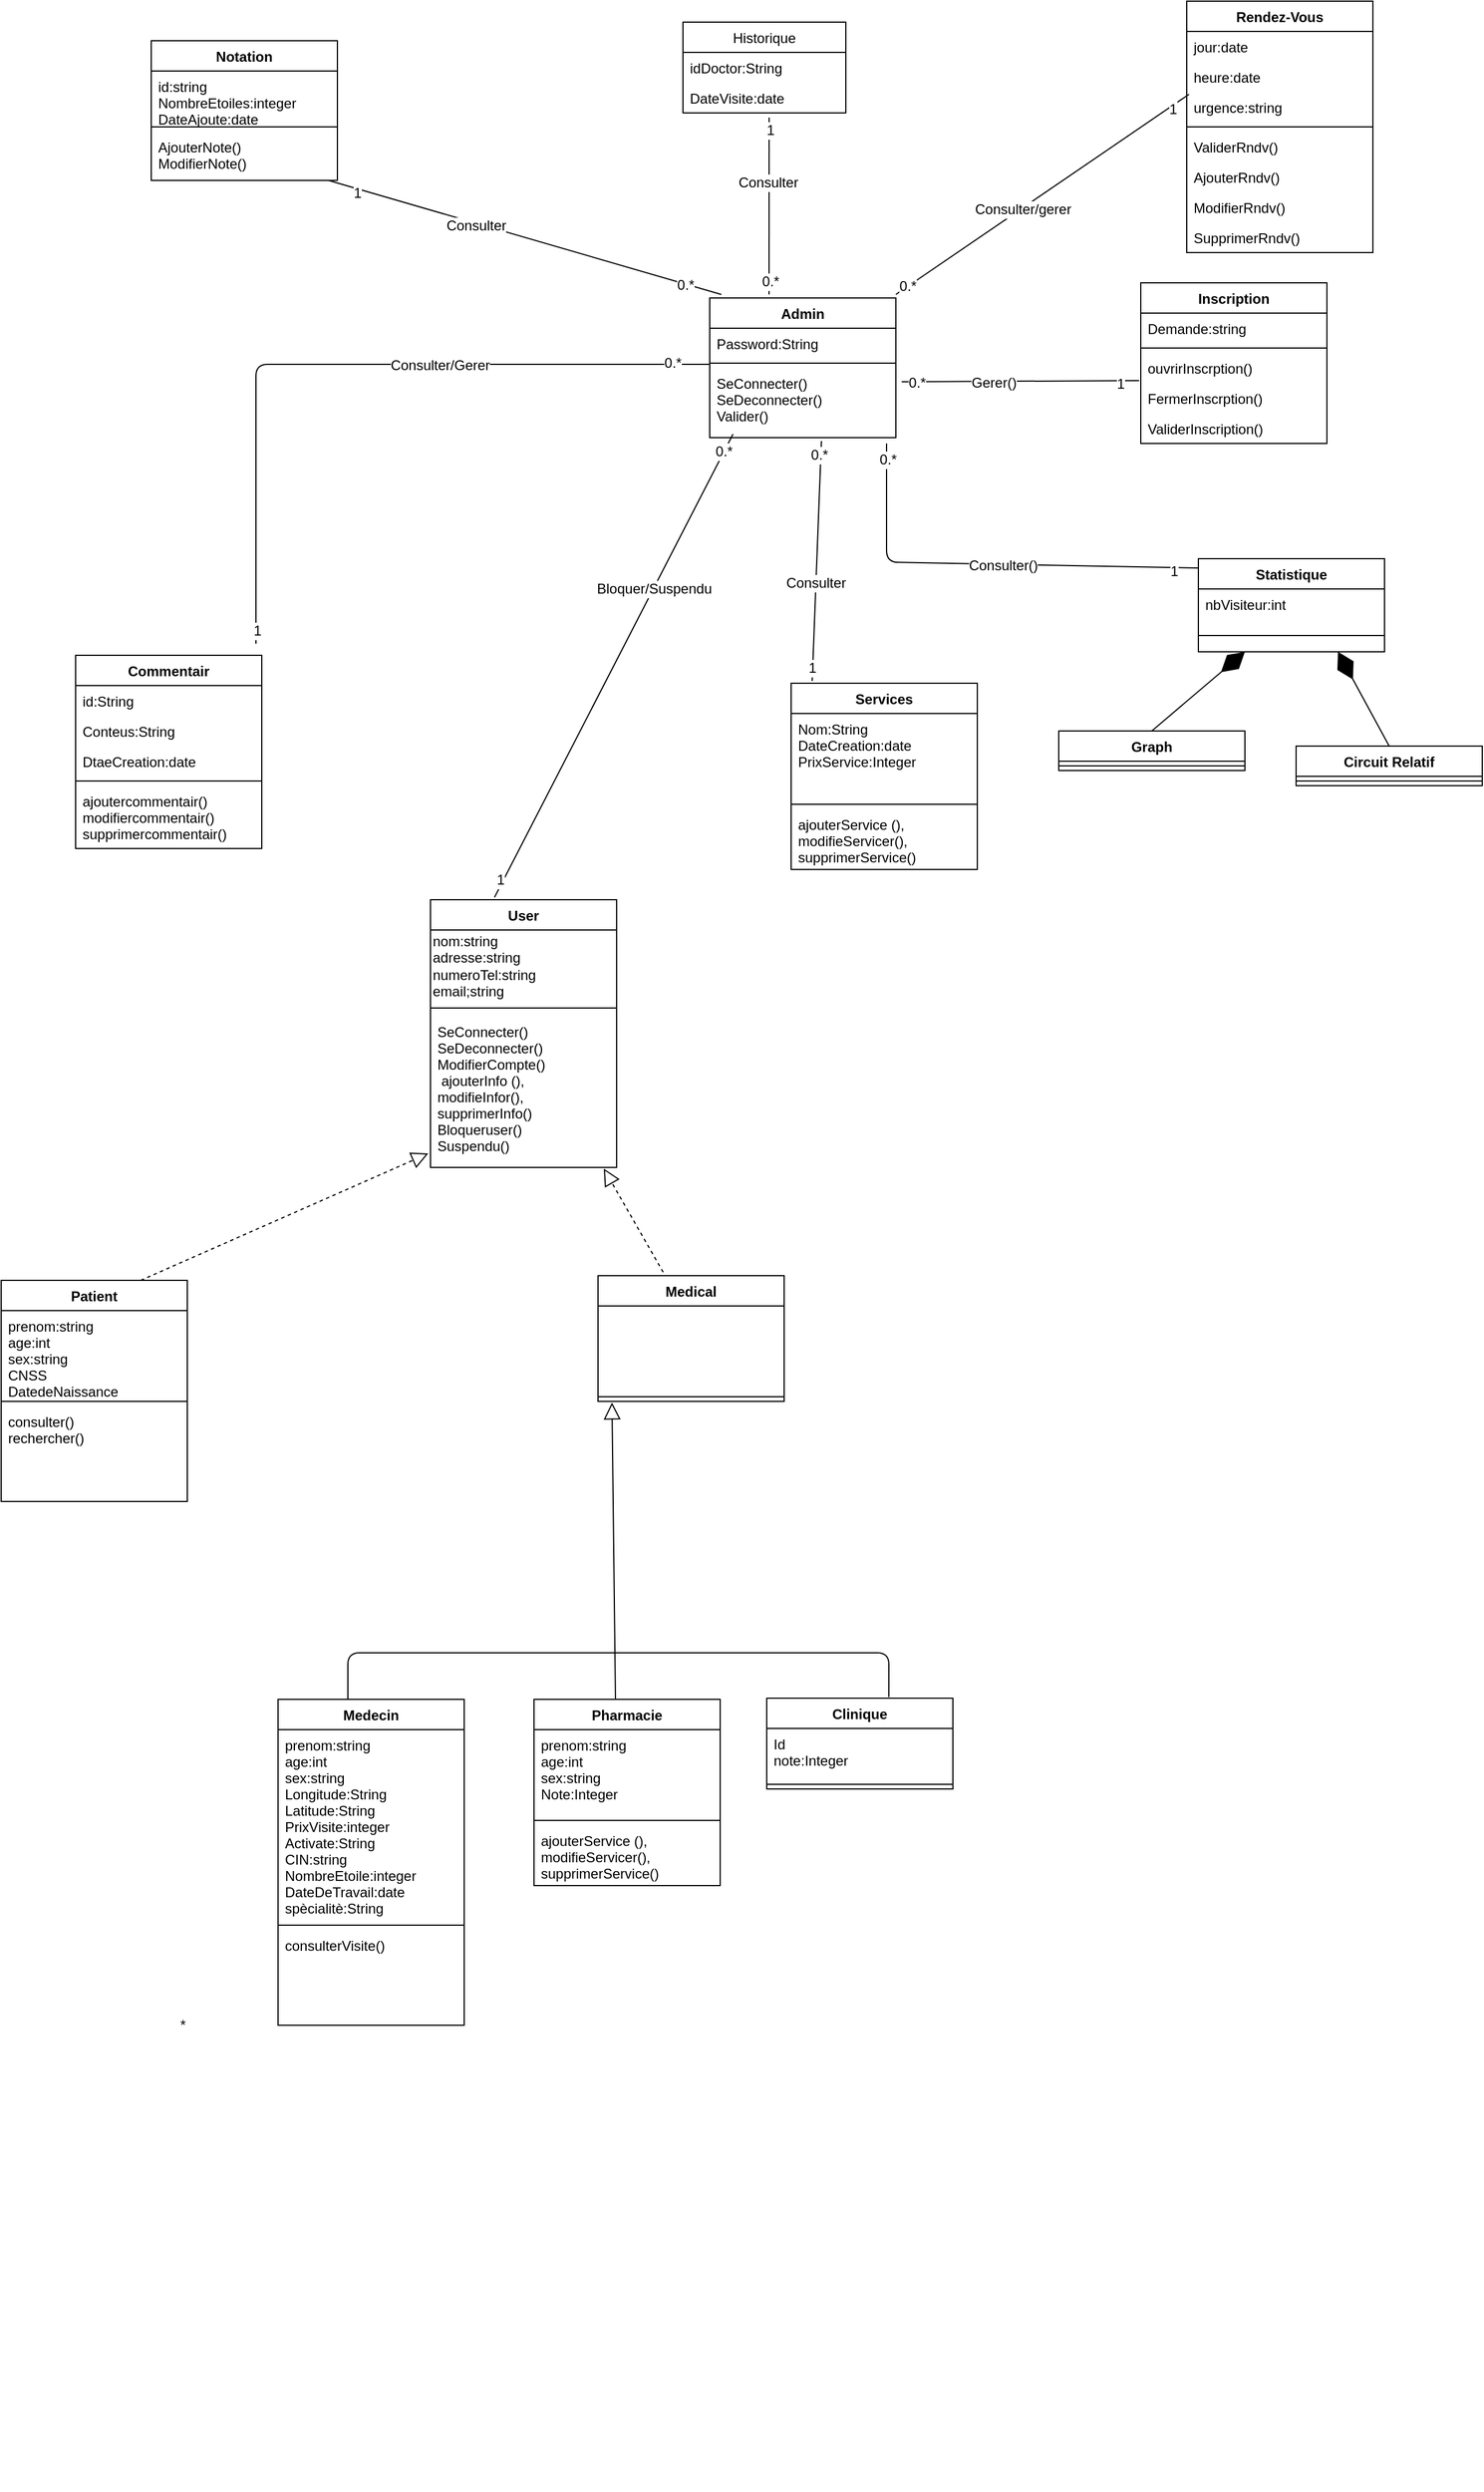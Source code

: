 <mxfile version="11.0.8" type="device"><diagram id="AbcikYuIXjA9GkP6av8K" name="Page-1"><mxGraphModel dx="2170" dy="2434" grid="1" gridSize="10" guides="1" tooltips="1" connect="1" arrows="1" fold="1" page="1" pageScale="1" pageWidth="827" pageHeight="1169" background="#ffffff" math="0" shadow="0"><root><mxCell id="0"/><mxCell id="1" parent="0"/><mxCell id="158" value="Admin" style="swimlane;fontStyle=1;align=center;verticalAlign=top;childLayout=stackLayout;horizontal=1;startSize=26;horizontalStack=0;resizeParent=1;resizeParentMax=0;resizeLast=0;collapsible=1;marginBottom=0;" parent="1" vertex="1"><mxGeometry x="710" y="-747" width="160" height="120" as="geometry"/></mxCell><mxCell id="159" value="Password:String" style="text;strokeColor=none;fillColor=none;align=left;verticalAlign=top;spacingLeft=4;spacingRight=4;overflow=hidden;rotatable=0;points=[[0,0.5],[1,0.5]];portConstraint=eastwest;" parent="158" vertex="1"><mxGeometry y="26" width="160" height="26" as="geometry"/></mxCell><mxCell id="160" value="" style="line;strokeWidth=1;fillColor=none;align=left;verticalAlign=middle;spacingTop=-1;spacingLeft=3;spacingRight=3;rotatable=0;labelPosition=right;points=[];portConstraint=eastwest;" parent="158" vertex="1"><mxGeometry y="52" width="160" height="8" as="geometry"/></mxCell><mxCell id="161" value="SeConnecter()&#10;SeDeconnecter()&#10;Valider()" style="text;strokeColor=none;fillColor=none;align=left;verticalAlign=top;spacingLeft=4;spacingRight=4;overflow=hidden;rotatable=0;points=[[0,0.5],[1,0.5]];portConstraint=eastwest;" parent="158" vertex="1"><mxGeometry y="60" width="160" height="60" as="geometry"/></mxCell><mxCell id="194" value="*" style="text;html=1;resizable=0;points=[];autosize=1;align=left;verticalAlign=top;spacingTop=-4;" parent="1" vertex="1"><mxGeometry x="253" y="727" width="20" height="20" as="geometry"/></mxCell><mxCell id="198" value="Services&#10;" style="swimlane;fontStyle=1;align=center;verticalAlign=top;childLayout=stackLayout;horizontal=1;startSize=26;horizontalStack=0;resizeParent=1;resizeParentMax=0;resizeLast=0;collapsible=1;marginBottom=0;" parent="1" vertex="1"><mxGeometry x="780" y="-416" width="160" height="160" as="geometry"/></mxCell><mxCell id="199" value="Nom:String&#10;DateCreation:date&#10;PrixService:Integer&#10;" style="text;strokeColor=none;fillColor=none;align=left;verticalAlign=top;spacingLeft=4;spacingRight=4;overflow=hidden;rotatable=0;points=[[0,0.5],[1,0.5]];portConstraint=eastwest;" parent="198" vertex="1"><mxGeometry y="26" width="160" height="74" as="geometry"/></mxCell><mxCell id="200" value="" style="line;strokeWidth=1;fillColor=none;align=left;verticalAlign=middle;spacingTop=-1;spacingLeft=3;spacingRight=3;rotatable=0;labelPosition=right;points=[];portConstraint=eastwest;" parent="198" vertex="1"><mxGeometry y="100" width="160" height="8" as="geometry"/></mxCell><mxCell id="201" value="ajouterService (),&#10;modifieServicer(),&#10;supprimerService()&#10;&#10;" style="text;strokeColor=none;fillColor=none;align=left;verticalAlign=top;spacingLeft=4;spacingRight=4;overflow=hidden;rotatable=0;points=[[0,0.5],[1,0.5]];portConstraint=eastwest;" parent="198" vertex="1"><mxGeometry y="108" width="160" height="52" as="geometry"/></mxCell><mxCell id="206" value="Commentair" style="swimlane;fontStyle=1;align=center;verticalAlign=top;childLayout=stackLayout;horizontal=1;startSize=26;horizontalStack=0;resizeParent=1;resizeParentMax=0;resizeLast=0;collapsible=1;marginBottom=0;" parent="1" vertex="1"><mxGeometry x="165" y="-440" width="160" height="166" as="geometry"/></mxCell><mxCell id="207" value="id:String&#10;" style="text;strokeColor=none;fillColor=none;align=left;verticalAlign=top;spacingLeft=4;spacingRight=4;overflow=hidden;rotatable=0;points=[[0,0.5],[1,0.5]];portConstraint=eastwest;" parent="206" vertex="1"><mxGeometry y="26" width="160" height="26" as="geometry"/></mxCell><mxCell id="208" value="Conteus:String&#10;" style="text;strokeColor=none;fillColor=none;align=left;verticalAlign=top;spacingLeft=4;spacingRight=4;overflow=hidden;rotatable=0;points=[[0,0.5],[1,0.5]];portConstraint=eastwest;" parent="206" vertex="1"><mxGeometry y="52" width="160" height="26" as="geometry"/></mxCell><mxCell id="209" value="DtaeCreation:date&#10;" style="text;strokeColor=none;fillColor=none;align=left;verticalAlign=top;spacingLeft=4;spacingRight=4;overflow=hidden;rotatable=0;points=[[0,0.5],[1,0.5]];portConstraint=eastwest;" parent="206" vertex="1"><mxGeometry y="78" width="160" height="26" as="geometry"/></mxCell><mxCell id="210" value="" style="line;strokeWidth=1;fillColor=none;align=left;verticalAlign=middle;spacingTop=-1;spacingLeft=3;spacingRight=3;rotatable=0;labelPosition=right;points=[];portConstraint=eastwest;" parent="206" vertex="1"><mxGeometry y="104" width="160" height="8" as="geometry"/></mxCell><mxCell id="211" value="ajoutercommentair()&#10;modifiercommentair()&#10;supprimercommentair()" style="text;strokeColor=none;fillColor=none;align=left;verticalAlign=top;spacingLeft=4;spacingRight=4;overflow=hidden;rotatable=0;points=[[0,0.5],[1,0.5]];portConstraint=eastwest;" parent="206" vertex="1"><mxGeometry y="112" width="160" height="54" as="geometry"/></mxCell><mxCell id="220" value="Notation" style="swimlane;fontStyle=1;align=center;verticalAlign=top;childLayout=stackLayout;horizontal=1;startSize=26;horizontalStack=0;resizeParent=1;resizeParentMax=0;resizeLast=0;collapsible=1;marginBottom=0;" parent="1" vertex="1"><mxGeometry x="230" y="-968" width="160" height="120" as="geometry"/></mxCell><mxCell id="221" value="id:string&#10;NombreEtoiles:integer&#10;DateAjoute:date&#10;" style="text;strokeColor=none;fillColor=none;align=left;verticalAlign=top;spacingLeft=4;spacingRight=4;overflow=hidden;rotatable=0;points=[[0,0.5],[1,0.5]];portConstraint=eastwest;" parent="220" vertex="1"><mxGeometry y="26" width="160" height="44" as="geometry"/></mxCell><mxCell id="222" value="" style="line;strokeWidth=1;fillColor=none;align=left;verticalAlign=middle;spacingTop=-1;spacingLeft=3;spacingRight=3;rotatable=0;labelPosition=right;points=[];portConstraint=eastwest;" parent="220" vertex="1"><mxGeometry y="70" width="160" height="8" as="geometry"/></mxCell><mxCell id="223" value="AjouterNote()&#10;ModifierNote()&#10;" style="text;strokeColor=none;fillColor=none;align=left;verticalAlign=top;spacingLeft=4;spacingRight=4;overflow=hidden;rotatable=0;points=[[0,0.5],[1,0.5]];portConstraint=eastwest;" parent="220" vertex="1"><mxGeometry y="78" width="160" height="42" as="geometry"/></mxCell><mxCell id="234" value="Historique" style="swimlane;fontStyle=0;childLayout=stackLayout;horizontal=1;startSize=26;fillColor=none;horizontalStack=0;resizeParent=1;resizeParentMax=0;resizeLast=0;collapsible=1;marginBottom=0;" parent="1" vertex="1"><mxGeometry x="687" y="-984" width="140" height="78" as="geometry"/></mxCell><mxCell id="235" value="idDoctor:String" style="text;strokeColor=none;fillColor=none;align=left;verticalAlign=top;spacingLeft=4;spacingRight=4;overflow=hidden;rotatable=0;points=[[0,0.5],[1,0.5]];portConstraint=eastwest;" parent="234" vertex="1"><mxGeometry y="26" width="140" height="26" as="geometry"/></mxCell><mxCell id="236" value="DateVisite:date" style="text;strokeColor=none;fillColor=none;align=left;verticalAlign=top;spacingLeft=4;spacingRight=4;overflow=hidden;rotatable=0;points=[[0,0.5],[1,0.5]];portConstraint=eastwest;" parent="234" vertex="1"><mxGeometry y="52" width="140" height="26" as="geometry"/></mxCell><mxCell id="239" value="Statistique&#10;" style="swimlane;fontStyle=1;align=center;verticalAlign=top;childLayout=stackLayout;horizontal=1;startSize=26;horizontalStack=0;resizeParent=1;resizeParentMax=0;resizeLast=0;collapsible=1;marginBottom=0;" parent="1" vertex="1"><mxGeometry x="1130" y="-523" width="160" height="80" as="geometry"/></mxCell><mxCell id="240" value="nbVisiteur:int&#10;" style="text;strokeColor=none;fillColor=none;align=left;verticalAlign=top;spacingLeft=4;spacingRight=4;overflow=hidden;rotatable=0;points=[[0,0.5],[1,0.5]];portConstraint=eastwest;" parent="239" vertex="1"><mxGeometry y="26" width="160" height="26" as="geometry"/></mxCell><mxCell id="241" value="" style="line;strokeWidth=1;fillColor=none;align=left;verticalAlign=middle;spacingTop=-1;spacingLeft=3;spacingRight=3;rotatable=0;labelPosition=right;points=[];portConstraint=eastwest;" parent="239" vertex="1"><mxGeometry y="52" width="160" height="28" as="geometry"/></mxCell><mxCell id="242" value="Circuit Relatif" style="swimlane;fontStyle=1;align=center;verticalAlign=top;childLayout=stackLayout;horizontal=1;startSize=26;horizontalStack=0;resizeParent=1;resizeParentMax=0;resizeLast=0;collapsible=1;marginBottom=0;" parent="1" vertex="1"><mxGeometry x="1214" y="-362" width="160" height="34" as="geometry"/></mxCell><mxCell id="243" value="" style="line;strokeWidth=1;fillColor=none;align=left;verticalAlign=middle;spacingTop=-1;spacingLeft=3;spacingRight=3;rotatable=0;labelPosition=right;points=[];portConstraint=eastwest;" parent="242" vertex="1"><mxGeometry y="26" width="160" height="8" as="geometry"/></mxCell><mxCell id="244" value="" style="endArrow=diamondThin;endFill=1;endSize=24;html=1;entryX=0.75;entryY=1;entryDx=0;entryDy=0;exitX=0.5;exitY=0;exitDx=0;exitDy=0;" parent="1" source="242" target="239" edge="1"><mxGeometry width="160" relative="1" as="geometry"><mxPoint x="1250" y="-405" as="sourcePoint"/><mxPoint x="1410" y="-405" as="targetPoint"/></mxGeometry></mxCell><mxCell id="245" value="" style="endArrow=diamondThin;endFill=1;endSize=24;html=1;exitX=0.5;exitY=0;exitDx=0;exitDy=0;entryX=0.25;entryY=1;entryDx=0;entryDy=0;" parent="1" source="246" target="239" edge="1"><mxGeometry width="160" relative="1" as="geometry"><mxPoint x="1080" y="-415" as="sourcePoint"/><mxPoint x="1240" y="-415" as="targetPoint"/></mxGeometry></mxCell><mxCell id="246" value="Graph " style="swimlane;fontStyle=1;align=center;verticalAlign=top;childLayout=stackLayout;horizontal=1;startSize=26;horizontalStack=0;resizeParent=1;resizeParentMax=0;resizeLast=0;collapsible=1;marginBottom=0;" parent="1" vertex="1"><mxGeometry x="1010" y="-375" width="160" height="34" as="geometry"/></mxCell><mxCell id="247" value="" style="line;strokeWidth=1;fillColor=none;align=left;verticalAlign=middle;spacingTop=-1;spacingLeft=3;spacingRight=3;rotatable=0;labelPosition=right;points=[];portConstraint=eastwest;" parent="246" vertex="1"><mxGeometry y="26" width="160" height="8" as="geometry"/></mxCell><mxCell id="268" value="" style="endArrow=none;html=1;strokeWidth=1;entryX=0;entryY=1.192;entryPerimeter=0;" parent="1" target="159" edge="1"><mxGeometry width="50" height="50" relative="1" as="geometry"><mxPoint x="320" y="-450" as="sourcePoint"/><mxPoint x="520" y="-690" as="targetPoint"/><Array as="points"><mxPoint x="320" y="-690"/></Array></mxGeometry></mxCell><mxCell id="269" value="Consulter/Gerer" style="text;html=1;resizable=0;points=[];align=center;verticalAlign=middle;labelBackgroundColor=#ffffff;" parent="268" vertex="1" connectable="0"><mxGeometry x="0.264" y="-1" relative="1" as="geometry"><mxPoint as="offset"/></mxGeometry></mxCell><mxCell id="298" value="1" style="text;html=1;resizable=0;points=[];align=center;verticalAlign=middle;labelBackgroundColor=#ffffff;" parent="268" vertex="1" connectable="0"><mxGeometry x="-0.965" y="-1" relative="1" as="geometry"><mxPoint as="offset"/></mxGeometry></mxCell><mxCell id="299" value="0.*" style="text;html=1;resizable=0;points=[];align=center;verticalAlign=middle;labelBackgroundColor=#ffffff;" parent="268" vertex="1" connectable="0"><mxGeometry x="0.898" y="1" relative="1" as="geometry"><mxPoint as="offset"/></mxGeometry></mxCell><mxCell id="270" value="Inscription" style="swimlane;fontStyle=1;align=center;verticalAlign=top;childLayout=stackLayout;horizontal=1;startSize=26;horizontalStack=0;resizeParent=1;resizeParentMax=0;resizeLast=0;collapsible=1;marginBottom=0;" parent="1" vertex="1"><mxGeometry x="1080.5" y="-760" width="160" height="138" as="geometry"/></mxCell><mxCell id="271" value="Demande:string" style="text;strokeColor=none;fillColor=none;align=left;verticalAlign=top;spacingLeft=4;spacingRight=4;overflow=hidden;rotatable=0;points=[[0,0.5],[1,0.5]];portConstraint=eastwest;" parent="270" vertex="1"><mxGeometry y="26" width="160" height="26" as="geometry"/></mxCell><mxCell id="272" value="" style="line;strokeWidth=1;fillColor=none;align=left;verticalAlign=middle;spacingTop=-1;spacingLeft=3;spacingRight=3;rotatable=0;labelPosition=right;points=[];portConstraint=eastwest;" parent="270" vertex="1"><mxGeometry y="52" width="160" height="8" as="geometry"/></mxCell><mxCell id="273" value="ouvrirInscrption()" style="text;strokeColor=none;fillColor=none;align=left;verticalAlign=top;spacingLeft=4;spacingRight=4;overflow=hidden;rotatable=0;points=[[0,0.5],[1,0.5]];portConstraint=eastwest;" parent="270" vertex="1"><mxGeometry y="60" width="160" height="26" as="geometry"/></mxCell><mxCell id="274" value="FermerInscrption()" style="text;strokeColor=none;fillColor=none;align=left;verticalAlign=top;spacingLeft=4;spacingRight=4;overflow=hidden;rotatable=0;points=[[0,0.5],[1,0.5]];portConstraint=eastwest;" parent="270" vertex="1"><mxGeometry y="86" width="160" height="26" as="geometry"/></mxCell><mxCell id="275" value="ValiderInscription()" style="text;strokeColor=none;fillColor=none;align=left;verticalAlign=top;spacingLeft=4;spacingRight=4;overflow=hidden;rotatable=0;points=[[0,0.5],[1,0.5]];portConstraint=eastwest;" parent="270" vertex="1"><mxGeometry y="112" width="160" height="26" as="geometry"/></mxCell><mxCell id="276" value="" style="endArrow=none;html=1;strokeWidth=1;exitX=1.031;exitY=0.2;exitPerimeter=0;entryX=-0.009;entryY=0.923;entryPerimeter=0;" parent="1" source="161" target="273" edge="1"><mxGeometry width="50" height="50" relative="1" as="geometry"><mxPoint x="890" y="-640" as="sourcePoint"/><mxPoint x="940" y="-690" as="targetPoint"/></mxGeometry></mxCell><mxCell id="277" value="Gerer()" style="text;html=1;resizable=0;points=[];align=center;verticalAlign=middle;labelBackgroundColor=#ffffff;" parent="276" vertex="1" connectable="0"><mxGeometry x="-0.226" y="-1" relative="1" as="geometry"><mxPoint as="offset"/></mxGeometry></mxCell><mxCell id="300" value="0.*" style="text;html=1;resizable=0;points=[];align=center;verticalAlign=middle;labelBackgroundColor=#ffffff;" parent="276" vertex="1" connectable="0"><mxGeometry x="-0.873" y="-1" relative="1" as="geometry"><mxPoint as="offset"/></mxGeometry></mxCell><mxCell id="301" value="1" style="text;html=1;resizable=0;points=[];align=center;verticalAlign=middle;labelBackgroundColor=#ffffff;" parent="276" vertex="1" connectable="0"><mxGeometry x="0.843" y="-3" relative="1" as="geometry"><mxPoint as="offset"/></mxGeometry></mxCell><mxCell id="278" value="" style="endArrow=none;html=1;strokeWidth=1;entryX=0.95;entryY=1.083;entryPerimeter=0;exitX=0;exitY=0.1;exitPerimeter=0;" parent="1" source="239" target="161" edge="1"><mxGeometry width="50" height="50" relative="1" as="geometry"><mxPoint x="862" y="-500" as="sourcePoint"/><mxPoint x="930" y="-600" as="targetPoint"/><Array as="points"><mxPoint x="862" y="-520"/></Array></mxGeometry></mxCell><mxCell id="280" value="Consulter()" style="text;html=1;resizable=0;points=[];align=center;verticalAlign=middle;labelBackgroundColor=#ffffff;" parent="278" vertex="1" connectable="0"><mxGeometry x="-0.092" y="1" relative="1" as="geometry"><mxPoint as="offset"/></mxGeometry></mxCell><mxCell id="302" value="1" style="text;html=1;resizable=0;points=[];align=center;verticalAlign=middle;labelBackgroundColor=#ffffff;" parent="278" vertex="1" connectable="0"><mxGeometry x="-0.887" y="3" relative="1" as="geometry"><mxPoint as="offset"/></mxGeometry></mxCell><mxCell id="303" value="0.*" style="text;html=1;resizable=0;points=[];align=center;verticalAlign=middle;labelBackgroundColor=#ffffff;" parent="278" vertex="1" connectable="0"><mxGeometry x="0.924" y="-1" relative="1" as="geometry"><mxPoint as="offset"/></mxGeometry></mxCell><mxCell id="281" value="" style="endArrow=none;html=1;strokeWidth=1;" parent="1" target="223" edge="1"><mxGeometry width="50" height="50" relative="1" as="geometry"><mxPoint x="720" y="-750" as="sourcePoint"/><mxPoint x="660" y="-820" as="targetPoint"/></mxGeometry></mxCell><mxCell id="283" value="Consulter" style="text;html=1;resizable=0;points=[];align=center;verticalAlign=middle;labelBackgroundColor=#ffffff;" parent="281" vertex="1" connectable="0"><mxGeometry x="0.246" y="2" relative="1" as="geometry"><mxPoint as="offset"/></mxGeometry></mxCell><mxCell id="FqN7Azmy-nDcKVkc090a-651" value="0.*" style="text;html=1;resizable=0;points=[];align=center;verticalAlign=middle;labelBackgroundColor=#ffffff;" parent="281" vertex="1" connectable="0"><mxGeometry x="-0.818" y="1" relative="1" as="geometry"><mxPoint as="offset"/></mxGeometry></mxCell><mxCell id="FqN7Azmy-nDcKVkc090a-652" value="1" style="text;html=1;resizable=0;points=[];align=center;verticalAlign=middle;labelBackgroundColor=#ffffff;" parent="281" vertex="1" connectable="0"><mxGeometry x="0.85" y="3" relative="1" as="geometry"><mxPoint as="offset"/></mxGeometry></mxCell><mxCell id="284" value="" style="endArrow=none;html=1;strokeWidth=1;entryX=0.529;entryY=1.154;entryPerimeter=0;" parent="1" target="236" edge="1"><mxGeometry width="50" height="50" relative="1" as="geometry"><mxPoint x="761" y="-750" as="sourcePoint"/><mxPoint x="790" y="-820" as="targetPoint"/></mxGeometry></mxCell><mxCell id="285" value="Consulter" style="text;html=1;resizable=0;points=[];align=center;verticalAlign=middle;labelBackgroundColor=#ffffff;" parent="284" vertex="1" connectable="0"><mxGeometry x="0.263" y="1" relative="1" as="geometry"><mxPoint as="offset"/></mxGeometry></mxCell><mxCell id="FqN7Azmy-nDcKVkc090a-653" value="1" style="text;html=1;resizable=0;points=[];align=center;verticalAlign=middle;labelBackgroundColor=#ffffff;" parent="284" vertex="1" connectable="0"><mxGeometry x="0.855" y="-1" relative="1" as="geometry"><mxPoint as="offset"/></mxGeometry></mxCell><mxCell id="FqN7Azmy-nDcKVkc090a-654" value="0.*" style="text;html=1;resizable=0;points=[];align=center;verticalAlign=middle;labelBackgroundColor=#ffffff;" parent="284" vertex="1" connectable="0"><mxGeometry x="-0.855" y="-1" relative="1" as="geometry"><mxPoint as="offset"/></mxGeometry></mxCell><mxCell id="286" value="" style="endArrow=none;html=1;strokeWidth=1;entryX=0.013;entryY=0.813;entryPerimeter=0;" parent="1" edge="1"><mxGeometry width="50" height="50" relative="1" as="geometry"><mxPoint x="870" y="-750" as="sourcePoint"/><mxPoint x="1122" y="-922" as="targetPoint"/></mxGeometry></mxCell><mxCell id="287" value="Consulter/gerer" style="text;html=1;resizable=0;points=[];align=center;verticalAlign=middle;labelBackgroundColor=#ffffff;" parent="286" vertex="1" connectable="0"><mxGeometry x="-0.145" y="-1" relative="1" as="geometry"><mxPoint y="-1" as="offset"/></mxGeometry></mxCell><mxCell id="FqN7Azmy-nDcKVkc090a-655" value="1" style="text;html=1;resizable=0;points=[];align=center;verticalAlign=middle;labelBackgroundColor=#ffffff;" parent="286" vertex="1" connectable="0"><mxGeometry x="0.876" y="-3" relative="1" as="geometry"><mxPoint as="offset"/></mxGeometry></mxCell><mxCell id="FqN7Azmy-nDcKVkc090a-656" value="0.*" style="text;html=1;resizable=0;points=[];align=center;verticalAlign=middle;labelBackgroundColor=#ffffff;" parent="286" vertex="1" connectable="0"><mxGeometry x="-0.911" relative="1" as="geometry"><mxPoint x="-1" as="offset"/></mxGeometry></mxCell><mxCell id="FqN7Azmy-nDcKVkc090a-396" value="&#10;&#10;" style="text;strokeColor=none;fillColor=none;align=left;verticalAlign=top;spacingLeft=4;spacingRight=4;overflow=hidden;rotatable=0;points=[[0,0.5],[1,0.5]];portConstraint=eastwest;" parent="1" vertex="1"><mxGeometry x="560" y="1060" width="160" height="74" as="geometry"/></mxCell><mxCell id="FqN7Azmy-nDcKVkc090a-607" value="User" style="swimlane;fontStyle=1;align=center;verticalAlign=top;childLayout=stackLayout;horizontal=1;startSize=26;horizontalStack=0;resizeParent=1;resizeParentMax=0;resizeLast=0;collapsible=1;marginBottom=0;" parent="1" vertex="1"><mxGeometry x="470" y="-230" width="160" height="230" as="geometry"/></mxCell><mxCell id="FqN7Azmy-nDcKVkc090a-608" value="nom:string&lt;br&gt;adresse:string&lt;br&gt;numeroTel:string&lt;br&gt;email;string&lt;br&gt;" style="text;html=1;resizable=0;points=[];autosize=1;align=left;verticalAlign=top;spacingTop=-4;" parent="FqN7Azmy-nDcKVkc090a-607" vertex="1"><mxGeometry y="26" width="160" height="60" as="geometry"/></mxCell><mxCell id="FqN7Azmy-nDcKVkc090a-609" value="" style="line;strokeWidth=1;fillColor=none;align=left;verticalAlign=middle;spacingTop=-1;spacingLeft=3;spacingRight=3;rotatable=0;labelPosition=right;points=[];portConstraint=eastwest;" parent="FqN7Azmy-nDcKVkc090a-607" vertex="1"><mxGeometry y="86" width="160" height="14" as="geometry"/></mxCell><mxCell id="FqN7Azmy-nDcKVkc090a-610" value="SeConnecter()&#10;SeDeconnecter()&#10;ModifierCompte()&#10; ajouterInfo (),&#10;modifieInfor(),&#10;supprimerInfo()&#10;Bloqueruser()&#10;Suspendu()" style="text;strokeColor=none;fillColor=none;align=left;verticalAlign=top;spacingLeft=4;spacingRight=4;overflow=hidden;rotatable=0;points=[[0,0.5],[1,0.5]];portConstraint=eastwest;" parent="FqN7Azmy-nDcKVkc090a-607" vertex="1"><mxGeometry y="100" width="160" height="130" as="geometry"/></mxCell><mxCell id="FqN7Azmy-nDcKVkc090a-611" value="" style="endArrow=block;dashed=1;endFill=0;endSize=12;html=1;exitX=0.75;exitY=0;entryX=-0.012;entryY=0.908;entryPerimeter=0;" parent="1" source="FqN7Azmy-nDcKVkc090a-612" target="FqN7Azmy-nDcKVkc090a-610" edge="1"><mxGeometry width="160" relative="1" as="geometry"><mxPoint x="326" y="116" as="sourcePoint"/><mxPoint x="229" y="27" as="targetPoint"/></mxGeometry></mxCell><mxCell id="FqN7Azmy-nDcKVkc090a-612" value="Patient&#10;" style="swimlane;fontStyle=1;align=center;verticalAlign=top;childLayout=stackLayout;horizontal=1;startSize=26;horizontalStack=0;resizeParent=1;resizeParentMax=0;resizeLast=0;collapsible=1;marginBottom=0;" parent="1" vertex="1"><mxGeometry x="101" y="97" width="160" height="190" as="geometry"/></mxCell><mxCell id="FqN7Azmy-nDcKVkc090a-613" value="prenom:string&#10;age:int&#10;sex:string&#10;CNSS&#10;DatedeNaissance&#10;" style="text;strokeColor=none;fillColor=none;align=left;verticalAlign=top;spacingLeft=4;spacingRight=4;overflow=hidden;rotatable=0;points=[[0,0.5],[1,0.5]];portConstraint=eastwest;" parent="FqN7Azmy-nDcKVkc090a-612" vertex="1"><mxGeometry y="26" width="160" height="74" as="geometry"/></mxCell><mxCell id="FqN7Azmy-nDcKVkc090a-614" value="" style="line;strokeWidth=1;fillColor=none;align=left;verticalAlign=middle;spacingTop=-1;spacingLeft=3;spacingRight=3;rotatable=0;labelPosition=right;points=[];portConstraint=eastwest;" parent="FqN7Azmy-nDcKVkc090a-612" vertex="1"><mxGeometry y="100" width="160" height="8" as="geometry"/></mxCell><mxCell id="FqN7Azmy-nDcKVkc090a-615" value="consulter()&#10;rechercher()&#10;" style="text;strokeColor=none;fillColor=none;align=left;verticalAlign=top;spacingLeft=4;spacingRight=4;overflow=hidden;rotatable=0;points=[[0,0.5],[1,0.5]];portConstraint=eastwest;" parent="FqN7Azmy-nDcKVkc090a-612" vertex="1"><mxGeometry y="108" width="160" height="82" as="geometry"/></mxCell><mxCell id="FqN7Azmy-nDcKVkc090a-616" value="Medical&#10;" style="swimlane;fontStyle=1;align=center;verticalAlign=top;childLayout=stackLayout;horizontal=1;startSize=26;horizontalStack=0;resizeParent=1;resizeParentMax=0;resizeLast=0;collapsible=1;marginBottom=0;" parent="1" vertex="1"><mxGeometry x="614" y="93" width="160" height="108" as="geometry"/></mxCell><mxCell id="FqN7Azmy-nDcKVkc090a-617" value="&#10;&#10;" style="text;strokeColor=none;fillColor=none;align=left;verticalAlign=top;spacingLeft=4;spacingRight=4;overflow=hidden;rotatable=0;points=[[0,0.5],[1,0.5]];portConstraint=eastwest;" parent="FqN7Azmy-nDcKVkc090a-616" vertex="1"><mxGeometry y="26" width="160" height="74" as="geometry"/></mxCell><mxCell id="FqN7Azmy-nDcKVkc090a-618" value="" style="line;strokeWidth=1;fillColor=none;align=left;verticalAlign=middle;spacingTop=-1;spacingLeft=3;spacingRight=3;rotatable=0;labelPosition=right;points=[];portConstraint=eastwest;" parent="FqN7Azmy-nDcKVkc090a-616" vertex="1"><mxGeometry y="100" width="160" height="8" as="geometry"/></mxCell><mxCell id="FqN7Azmy-nDcKVkc090a-619" value="" style="endArrow=block;html=1;endFill=0;endSize=12;entryX=0.075;entryY=1.125;entryPerimeter=0;" parent="1" target="FqN7Azmy-nDcKVkc090a-618" edge="1"><mxGeometry width="50" height="50" relative="1" as="geometry"><mxPoint x="629" y="457" as="sourcePoint"/><mxPoint x="629" y="217" as="targetPoint"/></mxGeometry></mxCell><mxCell id="FqN7Azmy-nDcKVkc090a-620" value="" style="endArrow=none;html=1;" parent="1" edge="1"><mxGeometry width="50" height="50" relative="1" as="geometry"><mxPoint x="399" y="457" as="sourcePoint"/><mxPoint x="629" y="417" as="targetPoint"/><Array as="points"><mxPoint x="399" y="417"/></Array></mxGeometry></mxCell><mxCell id="FqN7Azmy-nDcKVkc090a-621" value="" style="endArrow=none;html=1;exitX=0.656;exitY=-0.013;exitPerimeter=0;" parent="1" source="FqN7Azmy-nDcKVkc090a-622" edge="1"><mxGeometry width="50" height="50" relative="1" as="geometry"><mxPoint x="849" y="447" as="sourcePoint"/><mxPoint x="629" y="417" as="targetPoint"/><Array as="points"><mxPoint x="864" y="417"/></Array></mxGeometry></mxCell><mxCell id="FqN7Azmy-nDcKVkc090a-622" value="Clinique" style="swimlane;fontStyle=1;align=center;verticalAlign=top;childLayout=stackLayout;horizontal=1;startSize=26;horizontalStack=0;resizeParent=1;resizeParentMax=0;resizeLast=0;collapsible=1;marginBottom=0;" parent="1" vertex="1"><mxGeometry x="759" y="456" width="160" height="78" as="geometry"/></mxCell><mxCell id="FqN7Azmy-nDcKVkc090a-623" value="Id&#10;note:Integer&#10;" style="text;strokeColor=none;fillColor=none;align=left;verticalAlign=top;spacingLeft=4;spacingRight=4;overflow=hidden;rotatable=0;points=[[0,0.5],[1,0.5]];portConstraint=eastwest;" parent="FqN7Azmy-nDcKVkc090a-622" vertex="1"><mxGeometry y="26" width="160" height="44" as="geometry"/></mxCell><mxCell id="FqN7Azmy-nDcKVkc090a-624" value="" style="line;strokeWidth=1;fillColor=none;align=left;verticalAlign=middle;spacingTop=-1;spacingLeft=3;spacingRight=3;rotatable=0;labelPosition=right;points=[];portConstraint=eastwest;" parent="FqN7Azmy-nDcKVkc090a-622" vertex="1"><mxGeometry y="70" width="160" height="8" as="geometry"/></mxCell><mxCell id="FqN7Azmy-nDcKVkc090a-625" value="Pharmacie&#10;" style="swimlane;fontStyle=1;align=center;verticalAlign=top;childLayout=stackLayout;horizontal=1;startSize=26;horizontalStack=0;resizeParent=1;resizeParentMax=0;resizeLast=0;collapsible=1;marginBottom=0;" parent="1" vertex="1"><mxGeometry x="559" y="457" width="160" height="160" as="geometry"/></mxCell><mxCell id="FqN7Azmy-nDcKVkc090a-626" value="prenom:string&#10;age:int&#10;sex:string&#10;Note:Integer" style="text;strokeColor=none;fillColor=none;align=left;verticalAlign=top;spacingLeft=4;spacingRight=4;overflow=hidden;rotatable=0;points=[[0,0.5],[1,0.5]];portConstraint=eastwest;" parent="FqN7Azmy-nDcKVkc090a-625" vertex="1"><mxGeometry y="26" width="160" height="74" as="geometry"/></mxCell><mxCell id="FqN7Azmy-nDcKVkc090a-627" value="" style="line;strokeWidth=1;fillColor=none;align=left;verticalAlign=middle;spacingTop=-1;spacingLeft=3;spacingRight=3;rotatable=0;labelPosition=right;points=[];portConstraint=eastwest;" parent="FqN7Azmy-nDcKVkc090a-625" vertex="1"><mxGeometry y="100" width="160" height="8" as="geometry"/></mxCell><mxCell id="FqN7Azmy-nDcKVkc090a-628" value="ajouterService (),&#10;modifieServicer(),&#10;supprimerService()&#10;&#10;" style="text;strokeColor=none;fillColor=none;align=left;verticalAlign=top;spacingLeft=4;spacingRight=4;overflow=hidden;rotatable=0;points=[[0,0.5],[1,0.5]];portConstraint=eastwest;" parent="FqN7Azmy-nDcKVkc090a-625" vertex="1"><mxGeometry y="108" width="160" height="52" as="geometry"/></mxCell><mxCell id="FqN7Azmy-nDcKVkc090a-629" value="Medecin" style="swimlane;fontStyle=1;align=center;verticalAlign=top;childLayout=stackLayout;horizontal=1;startSize=26;horizontalStack=0;resizeParent=1;resizeParentMax=0;resizeLast=0;collapsible=1;marginBottom=0;" parent="1" vertex="1"><mxGeometry x="339" y="457" width="160" height="280" as="geometry"/></mxCell><mxCell id="FqN7Azmy-nDcKVkc090a-630" value="prenom:string&#10;age:int&#10;sex:string&#10;Longitude:String&#10;Latitude:String&#10;PrixVisite:integer&#10;Activate:String&#10;CIN:string&#10;NombreEtoile:integer&#10;DateDeTravail:date&#10;spècialitè:String&#10;" style="text;strokeColor=none;fillColor=none;align=left;verticalAlign=top;spacingLeft=4;spacingRight=4;overflow=hidden;rotatable=0;points=[[0,0.5],[1,0.5]];portConstraint=eastwest;" parent="FqN7Azmy-nDcKVkc090a-629" vertex="1"><mxGeometry y="26" width="160" height="164" as="geometry"/></mxCell><mxCell id="FqN7Azmy-nDcKVkc090a-631" value="" style="line;strokeWidth=1;fillColor=none;align=left;verticalAlign=middle;spacingTop=-1;spacingLeft=3;spacingRight=3;rotatable=0;labelPosition=right;points=[];portConstraint=eastwest;" parent="FqN7Azmy-nDcKVkc090a-629" vertex="1"><mxGeometry y="190" width="160" height="8" as="geometry"/></mxCell><mxCell id="FqN7Azmy-nDcKVkc090a-632" value="consulterVisite()&#10;&#10;" style="text;strokeColor=none;fillColor=none;align=left;verticalAlign=top;spacingLeft=4;spacingRight=4;overflow=hidden;rotatable=0;points=[[0,0.5],[1,0.5]];portConstraint=eastwest;" parent="FqN7Azmy-nDcKVkc090a-629" vertex="1"><mxGeometry y="198" width="160" height="82" as="geometry"/></mxCell><mxCell id="FqN7Azmy-nDcKVkc090a-633" value="Rendez-Vous" style="swimlane;fontStyle=1;align=center;verticalAlign=top;childLayout=stackLayout;horizontal=1;startSize=26;horizontalStack=0;resizeParent=1;resizeParentMax=0;resizeLast=0;collapsible=1;marginBottom=0;" parent="1" vertex="1"><mxGeometry x="1120" y="-1002" width="160" height="216" as="geometry"/></mxCell><mxCell id="FqN7Azmy-nDcKVkc090a-634" value="jour:date" style="text;strokeColor=none;fillColor=none;align=left;verticalAlign=top;spacingLeft=4;spacingRight=4;overflow=hidden;rotatable=0;points=[[0,0.5],[1,0.5]];portConstraint=eastwest;" parent="FqN7Azmy-nDcKVkc090a-633" vertex="1"><mxGeometry y="26" width="160" height="26" as="geometry"/></mxCell><mxCell id="FqN7Azmy-nDcKVkc090a-635" value="heure:date" style="text;strokeColor=none;fillColor=none;align=left;verticalAlign=top;spacingLeft=4;spacingRight=4;overflow=hidden;rotatable=0;points=[[0,0.5],[1,0.5]];portConstraint=eastwest;" parent="FqN7Azmy-nDcKVkc090a-633" vertex="1"><mxGeometry y="52" width="160" height="26" as="geometry"/></mxCell><mxCell id="FqN7Azmy-nDcKVkc090a-636" value="urgence:string" style="text;strokeColor=none;fillColor=none;align=left;verticalAlign=top;spacingLeft=4;spacingRight=4;overflow=hidden;rotatable=0;points=[[0,0.5],[1,0.5]];portConstraint=eastwest;" parent="FqN7Azmy-nDcKVkc090a-633" vertex="1"><mxGeometry y="78" width="160" height="26" as="geometry"/></mxCell><mxCell id="FqN7Azmy-nDcKVkc090a-637" value="" style="line;strokeWidth=1;fillColor=none;align=left;verticalAlign=middle;spacingTop=-1;spacingLeft=3;spacingRight=3;rotatable=0;labelPosition=right;points=[];portConstraint=eastwest;" parent="FqN7Azmy-nDcKVkc090a-633" vertex="1"><mxGeometry y="104" width="160" height="8" as="geometry"/></mxCell><mxCell id="FqN7Azmy-nDcKVkc090a-638" value="ValiderRndv()" style="text;strokeColor=none;fillColor=none;align=left;verticalAlign=top;spacingLeft=4;spacingRight=4;overflow=hidden;rotatable=0;points=[[0,0.5],[1,0.5]];portConstraint=eastwest;" parent="FqN7Azmy-nDcKVkc090a-633" vertex="1"><mxGeometry y="112" width="160" height="26" as="geometry"/></mxCell><mxCell id="FqN7Azmy-nDcKVkc090a-639" value="AjouterRndv()" style="text;strokeColor=none;fillColor=none;align=left;verticalAlign=top;spacingLeft=4;spacingRight=4;overflow=hidden;rotatable=0;points=[[0,0.5],[1,0.5]];portConstraint=eastwest;" parent="FqN7Azmy-nDcKVkc090a-633" vertex="1"><mxGeometry y="138" width="160" height="26" as="geometry"/></mxCell><mxCell id="FqN7Azmy-nDcKVkc090a-640" value="ModifierRndv()" style="text;strokeColor=none;fillColor=none;align=left;verticalAlign=top;spacingLeft=4;spacingRight=4;overflow=hidden;rotatable=0;points=[[0,0.5],[1,0.5]];portConstraint=eastwest;" parent="FqN7Azmy-nDcKVkc090a-633" vertex="1"><mxGeometry y="164" width="160" height="26" as="geometry"/></mxCell><mxCell id="FqN7Azmy-nDcKVkc090a-641" value="SupprimerRndv()" style="text;strokeColor=none;fillColor=none;align=left;verticalAlign=top;spacingLeft=4;spacingRight=4;overflow=hidden;rotatable=0;points=[[0,0.5],[1,0.5]];portConstraint=eastwest;" parent="FqN7Azmy-nDcKVkc090a-633" vertex="1"><mxGeometry y="190" width="160" height="26" as="geometry"/></mxCell><mxCell id="FqN7Azmy-nDcKVkc090a-642" value="" style="endArrow=block;dashed=1;endFill=0;endSize=12;html=1;entryX=0.931;entryY=1.008;entryPerimeter=0;entryDx=0;entryDy=0;" parent="1" target="FqN7Azmy-nDcKVkc090a-610" edge="1"><mxGeometry width="160" relative="1" as="geometry"><mxPoint x="670" y="90" as="sourcePoint"/><mxPoint x="707" y="5" as="targetPoint"/></mxGeometry></mxCell><mxCell id="FqN7Azmy-nDcKVkc090a-643" value="" style="endArrow=none;html=1;entryX=0.125;entryY=0.95;entryDx=0;entryDy=0;entryPerimeter=0;exitX=0.344;exitY=-0.009;exitDx=0;exitDy=0;exitPerimeter=0;" parent="1" source="FqN7Azmy-nDcKVkc090a-607" target="161" edge="1"><mxGeometry width="50" height="50" relative="1" as="geometry"><mxPoint x="490" y="-370" as="sourcePoint"/><mxPoint x="540" y="-420" as="targetPoint"/></mxGeometry></mxCell><mxCell id="FqN7Azmy-nDcKVkc090a-644" value="Bloquer/Suspendu" style="text;html=1;resizable=0;points=[];align=center;verticalAlign=middle;labelBackgroundColor=#ffffff;" parent="FqN7Azmy-nDcKVkc090a-643" vertex="1" connectable="0"><mxGeometry x="0.331" relative="1" as="geometry"><mxPoint as="offset"/></mxGeometry></mxCell><mxCell id="FqN7Azmy-nDcKVkc090a-649" value="1" style="text;html=1;resizable=0;points=[];align=center;verticalAlign=middle;labelBackgroundColor=#ffffff;" parent="FqN7Azmy-nDcKVkc090a-643" vertex="1" connectable="0"><mxGeometry x="-0.93" y="2" relative="1" as="geometry"><mxPoint x="-1" as="offset"/></mxGeometry></mxCell><mxCell id="FqN7Azmy-nDcKVkc090a-650" value="0.*&lt;br&gt;" style="text;html=1;resizable=0;points=[];align=center;verticalAlign=middle;labelBackgroundColor=#ffffff;" parent="FqN7Azmy-nDcKVkc090a-643" vertex="1" connectable="0"><mxGeometry x="0.928" y="1" relative="1" as="geometry"><mxPoint y="1" as="offset"/></mxGeometry></mxCell><mxCell id="FqN7Azmy-nDcKVkc090a-645" value="" style="endArrow=none;html=1;entryX=0.6;entryY=1.05;entryDx=0;entryDy=0;entryPerimeter=0;exitX=0.113;exitY=-0.012;exitDx=0;exitDy=0;exitPerimeter=0;" parent="1" source="198" target="161" edge="1"><mxGeometry width="50" height="50" relative="1" as="geometry"><mxPoint x="790" y="-480" as="sourcePoint"/><mxPoint x="840" y="-530" as="targetPoint"/></mxGeometry></mxCell><mxCell id="FqN7Azmy-nDcKVkc090a-646" value="Consulter" style="text;html=1;resizable=0;points=[];align=center;verticalAlign=middle;labelBackgroundColor=#ffffff;" parent="FqN7Azmy-nDcKVkc090a-645" vertex="1" connectable="0"><mxGeometry x="-0.185" y="1" relative="1" as="geometry"><mxPoint as="offset"/></mxGeometry></mxCell><mxCell id="FqN7Azmy-nDcKVkc090a-647" value="0.*" style="text;html=1;resizable=0;points=[];align=center;verticalAlign=middle;labelBackgroundColor=#ffffff;" parent="FqN7Azmy-nDcKVkc090a-645" vertex="1" connectable="0"><mxGeometry x="0.883" y="2" relative="1" as="geometry"><mxPoint as="offset"/></mxGeometry></mxCell><mxCell id="FqN7Azmy-nDcKVkc090a-648" value="1" style="text;html=1;resizable=0;points=[];align=center;verticalAlign=middle;labelBackgroundColor=#ffffff;" parent="FqN7Azmy-nDcKVkc090a-645" vertex="1" connectable="0"><mxGeometry x="-0.894" y="1" relative="1" as="geometry"><mxPoint as="offset"/></mxGeometry></mxCell></root></mxGraphModel></diagram></mxfile>